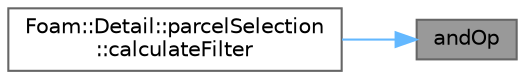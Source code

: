 digraph "andOp"
{
 // LATEX_PDF_SIZE
  bgcolor="transparent";
  edge [fontname=Helvetica,fontsize=10,labelfontname=Helvetica,labelfontsize=10];
  node [fontname=Helvetica,fontsize=10,shape=box,height=0.2,width=0.4];
  rankdir="RL";
  Node1 [id="Node000001",label="andOp",height=0.2,width=0.4,color="gray40", fillcolor="grey60", style="filled", fontcolor="black",tooltip=" "];
  Node1 -> Node2 [id="edge1_Node000001_Node000002",dir="back",color="steelblue1",style="solid",tooltip=" "];
  Node2 [id="Node000002",label="Foam::Detail::parcelSelection\l::calculateFilter",height=0.2,width=0.4,color="grey40", fillcolor="white", style="filled",URL="$classFoam_1_1Detail_1_1parcelSelection.html#a48fac412c7d47ad948141d5d6061717b",tooltip=" "];
}
